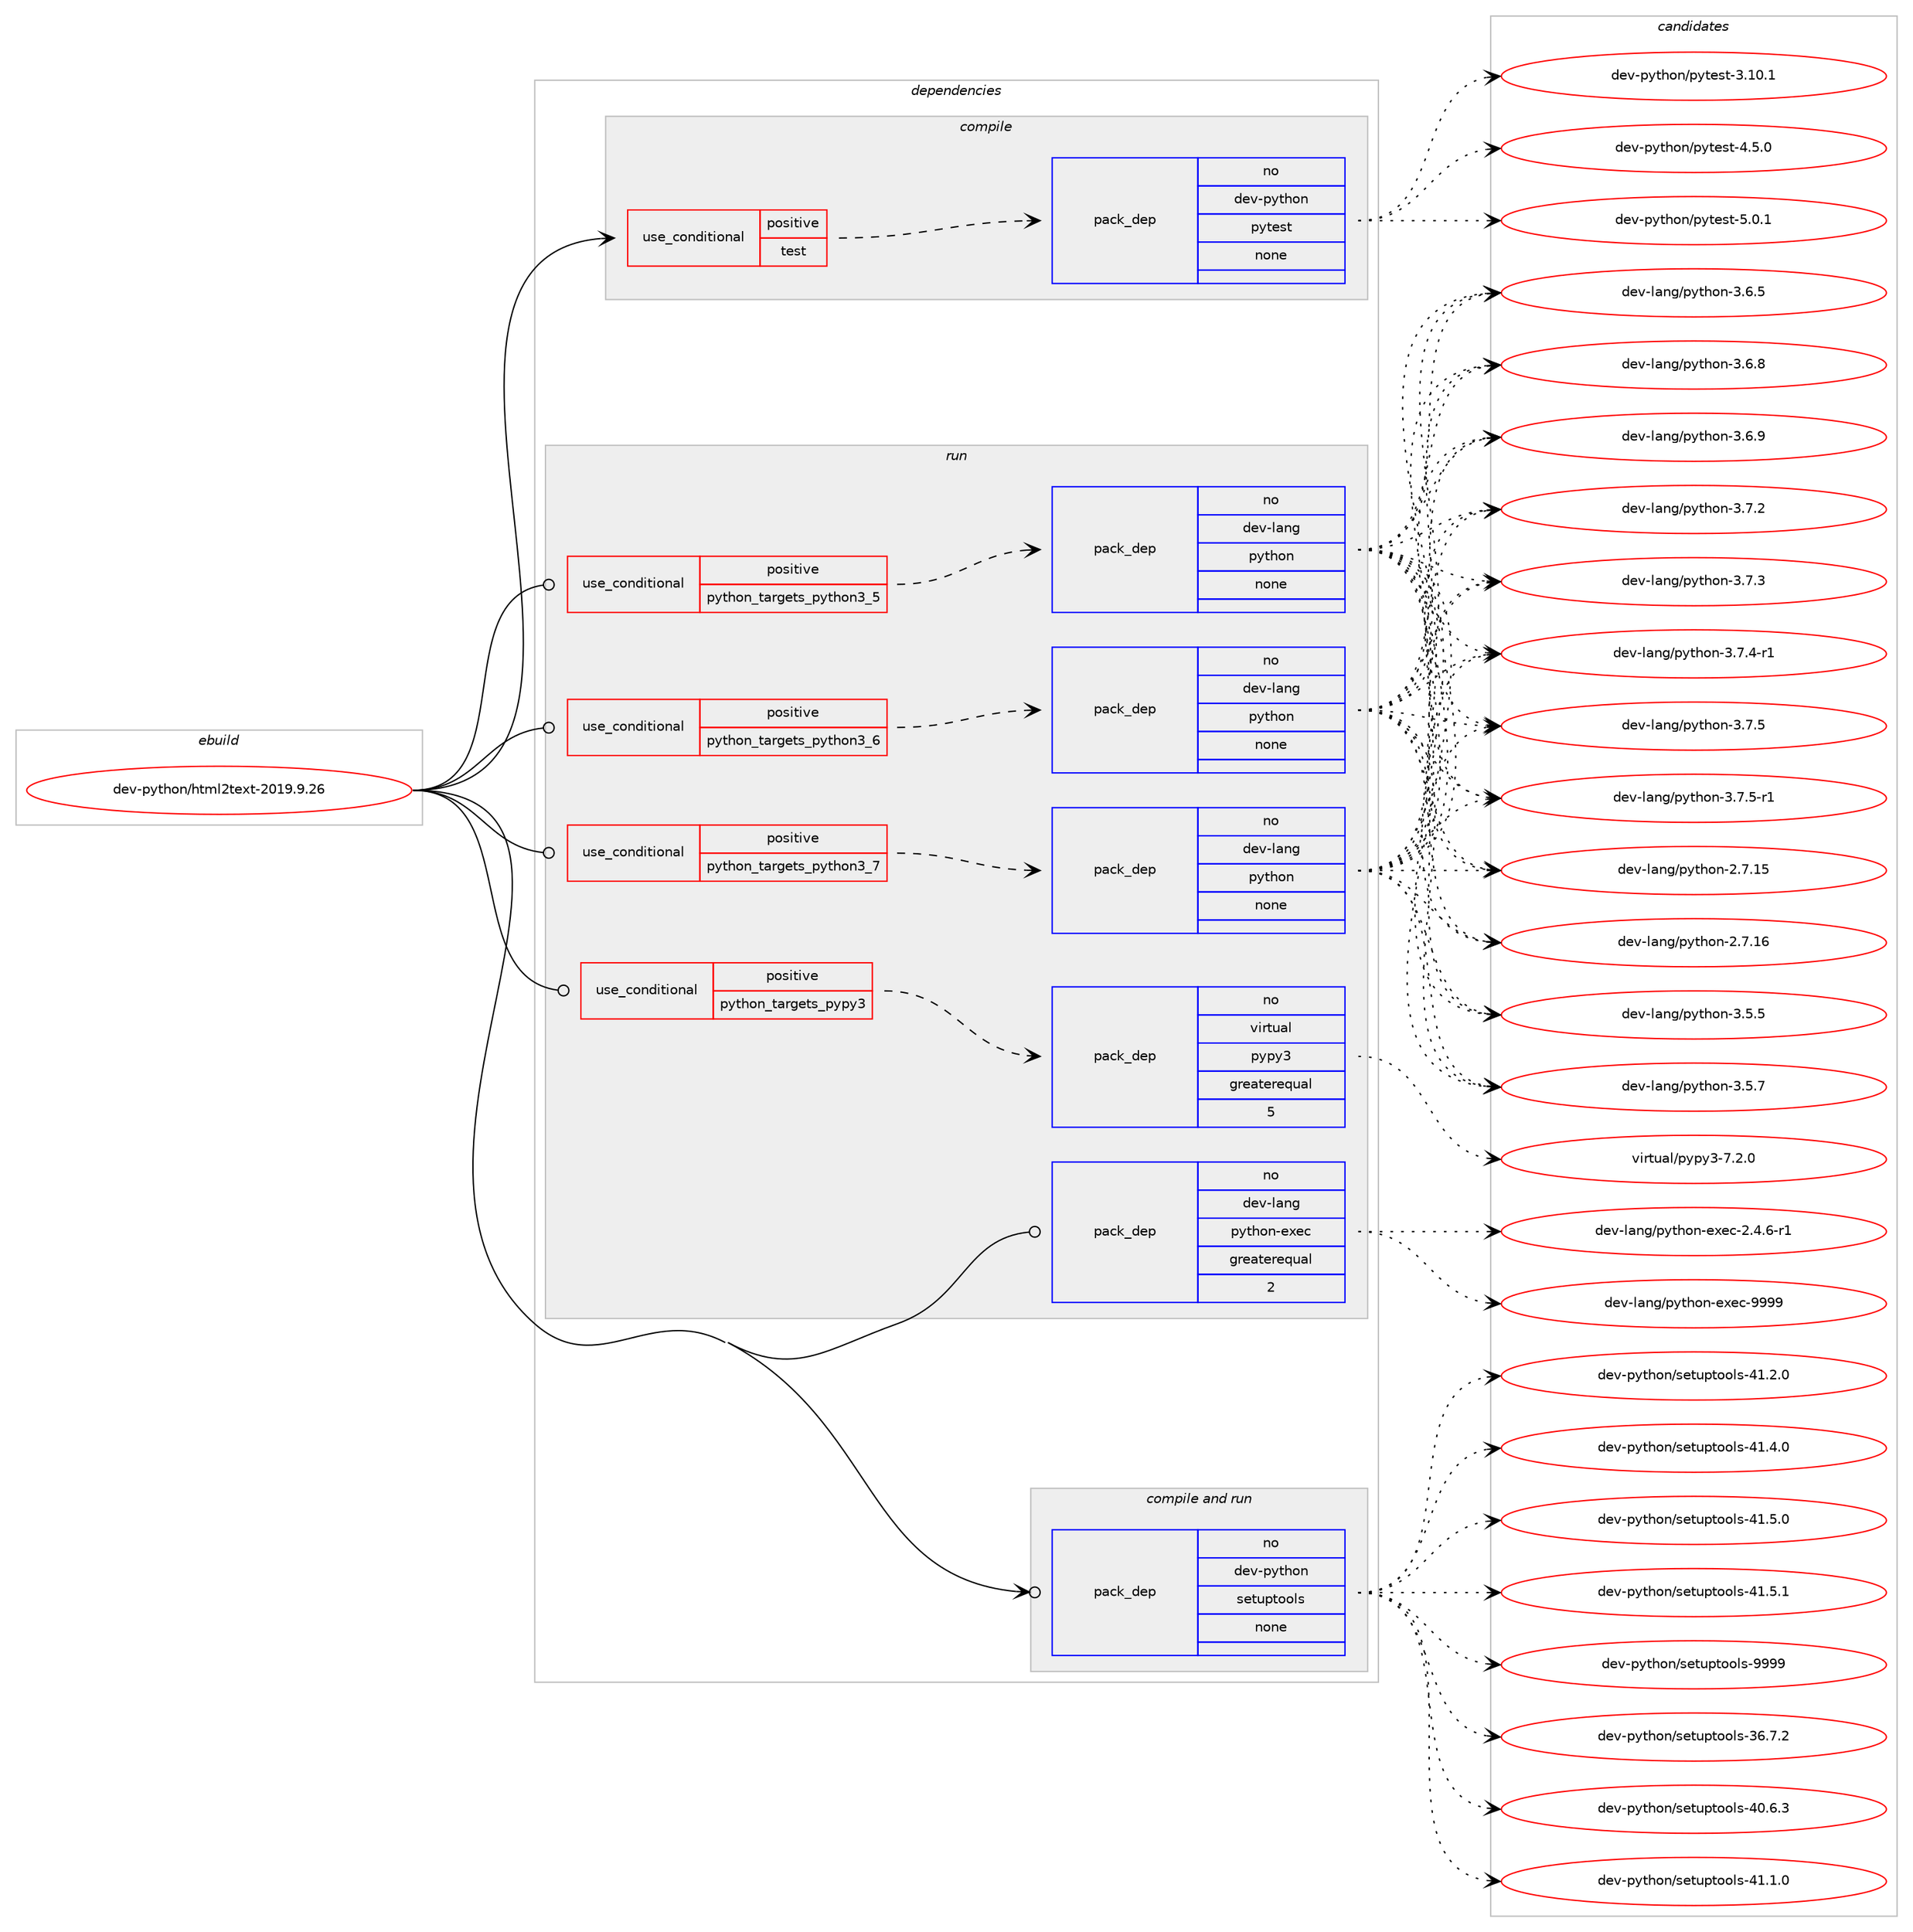 digraph prolog {

# *************
# Graph options
# *************

newrank=true;
concentrate=true;
compound=true;
graph [rankdir=LR,fontname=Helvetica,fontsize=10,ranksep=1.5];#, ranksep=2.5, nodesep=0.2];
edge  [arrowhead=vee];
node  [fontname=Helvetica,fontsize=10];

# **********
# The ebuild
# **********

subgraph cluster_leftcol {
color=gray;
rank=same;
label=<<i>ebuild</i>>;
id [label="dev-python/html2text-2019.9.26", color=red, width=4, href="../dev-python/html2text-2019.9.26.svg"];
}

# ****************
# The dependencies
# ****************

subgraph cluster_midcol {
color=gray;
label=<<i>dependencies</i>>;
subgraph cluster_compile {
fillcolor="#eeeeee";
style=filled;
label=<<i>compile</i>>;
subgraph cond140509 {
dependency608501 [label=<<TABLE BORDER="0" CELLBORDER="1" CELLSPACING="0" CELLPADDING="4"><TR><TD ROWSPAN="3" CELLPADDING="10">use_conditional</TD></TR><TR><TD>positive</TD></TR><TR><TD>test</TD></TR></TABLE>>, shape=none, color=red];
subgraph pack456193 {
dependency608502 [label=<<TABLE BORDER="0" CELLBORDER="1" CELLSPACING="0" CELLPADDING="4" WIDTH="220"><TR><TD ROWSPAN="6" CELLPADDING="30">pack_dep</TD></TR><TR><TD WIDTH="110">no</TD></TR><TR><TD>dev-python</TD></TR><TR><TD>pytest</TD></TR><TR><TD>none</TD></TR><TR><TD></TD></TR></TABLE>>, shape=none, color=blue];
}
dependency608501:e -> dependency608502:w [weight=20,style="dashed",arrowhead="vee"];
}
id:e -> dependency608501:w [weight=20,style="solid",arrowhead="vee"];
}
subgraph cluster_compileandrun {
fillcolor="#eeeeee";
style=filled;
label=<<i>compile and run</i>>;
subgraph pack456194 {
dependency608503 [label=<<TABLE BORDER="0" CELLBORDER="1" CELLSPACING="0" CELLPADDING="4" WIDTH="220"><TR><TD ROWSPAN="6" CELLPADDING="30">pack_dep</TD></TR><TR><TD WIDTH="110">no</TD></TR><TR><TD>dev-python</TD></TR><TR><TD>setuptools</TD></TR><TR><TD>none</TD></TR><TR><TD></TD></TR></TABLE>>, shape=none, color=blue];
}
id:e -> dependency608503:w [weight=20,style="solid",arrowhead="odotvee"];
}
subgraph cluster_run {
fillcolor="#eeeeee";
style=filled;
label=<<i>run</i>>;
subgraph cond140510 {
dependency608504 [label=<<TABLE BORDER="0" CELLBORDER="1" CELLSPACING="0" CELLPADDING="4"><TR><TD ROWSPAN="3" CELLPADDING="10">use_conditional</TD></TR><TR><TD>positive</TD></TR><TR><TD>python_targets_pypy3</TD></TR></TABLE>>, shape=none, color=red];
subgraph pack456195 {
dependency608505 [label=<<TABLE BORDER="0" CELLBORDER="1" CELLSPACING="0" CELLPADDING="4" WIDTH="220"><TR><TD ROWSPAN="6" CELLPADDING="30">pack_dep</TD></TR><TR><TD WIDTH="110">no</TD></TR><TR><TD>virtual</TD></TR><TR><TD>pypy3</TD></TR><TR><TD>greaterequal</TD></TR><TR><TD>5</TD></TR></TABLE>>, shape=none, color=blue];
}
dependency608504:e -> dependency608505:w [weight=20,style="dashed",arrowhead="vee"];
}
id:e -> dependency608504:w [weight=20,style="solid",arrowhead="odot"];
subgraph cond140511 {
dependency608506 [label=<<TABLE BORDER="0" CELLBORDER="1" CELLSPACING="0" CELLPADDING="4"><TR><TD ROWSPAN="3" CELLPADDING="10">use_conditional</TD></TR><TR><TD>positive</TD></TR><TR><TD>python_targets_python3_5</TD></TR></TABLE>>, shape=none, color=red];
subgraph pack456196 {
dependency608507 [label=<<TABLE BORDER="0" CELLBORDER="1" CELLSPACING="0" CELLPADDING="4" WIDTH="220"><TR><TD ROWSPAN="6" CELLPADDING="30">pack_dep</TD></TR><TR><TD WIDTH="110">no</TD></TR><TR><TD>dev-lang</TD></TR><TR><TD>python</TD></TR><TR><TD>none</TD></TR><TR><TD></TD></TR></TABLE>>, shape=none, color=blue];
}
dependency608506:e -> dependency608507:w [weight=20,style="dashed",arrowhead="vee"];
}
id:e -> dependency608506:w [weight=20,style="solid",arrowhead="odot"];
subgraph cond140512 {
dependency608508 [label=<<TABLE BORDER="0" CELLBORDER="1" CELLSPACING="0" CELLPADDING="4"><TR><TD ROWSPAN="3" CELLPADDING="10">use_conditional</TD></TR><TR><TD>positive</TD></TR><TR><TD>python_targets_python3_6</TD></TR></TABLE>>, shape=none, color=red];
subgraph pack456197 {
dependency608509 [label=<<TABLE BORDER="0" CELLBORDER="1" CELLSPACING="0" CELLPADDING="4" WIDTH="220"><TR><TD ROWSPAN="6" CELLPADDING="30">pack_dep</TD></TR><TR><TD WIDTH="110">no</TD></TR><TR><TD>dev-lang</TD></TR><TR><TD>python</TD></TR><TR><TD>none</TD></TR><TR><TD></TD></TR></TABLE>>, shape=none, color=blue];
}
dependency608508:e -> dependency608509:w [weight=20,style="dashed",arrowhead="vee"];
}
id:e -> dependency608508:w [weight=20,style="solid",arrowhead="odot"];
subgraph cond140513 {
dependency608510 [label=<<TABLE BORDER="0" CELLBORDER="1" CELLSPACING="0" CELLPADDING="4"><TR><TD ROWSPAN="3" CELLPADDING="10">use_conditional</TD></TR><TR><TD>positive</TD></TR><TR><TD>python_targets_python3_7</TD></TR></TABLE>>, shape=none, color=red];
subgraph pack456198 {
dependency608511 [label=<<TABLE BORDER="0" CELLBORDER="1" CELLSPACING="0" CELLPADDING="4" WIDTH="220"><TR><TD ROWSPAN="6" CELLPADDING="30">pack_dep</TD></TR><TR><TD WIDTH="110">no</TD></TR><TR><TD>dev-lang</TD></TR><TR><TD>python</TD></TR><TR><TD>none</TD></TR><TR><TD></TD></TR></TABLE>>, shape=none, color=blue];
}
dependency608510:e -> dependency608511:w [weight=20,style="dashed",arrowhead="vee"];
}
id:e -> dependency608510:w [weight=20,style="solid",arrowhead="odot"];
subgraph pack456199 {
dependency608512 [label=<<TABLE BORDER="0" CELLBORDER="1" CELLSPACING="0" CELLPADDING="4" WIDTH="220"><TR><TD ROWSPAN="6" CELLPADDING="30">pack_dep</TD></TR><TR><TD WIDTH="110">no</TD></TR><TR><TD>dev-lang</TD></TR><TR><TD>python-exec</TD></TR><TR><TD>greaterequal</TD></TR><TR><TD>2</TD></TR></TABLE>>, shape=none, color=blue];
}
id:e -> dependency608512:w [weight=20,style="solid",arrowhead="odot"];
}
}

# **************
# The candidates
# **************

subgraph cluster_choices {
rank=same;
color=gray;
label=<<i>candidates</i>>;

subgraph choice456193 {
color=black;
nodesep=1;
choice100101118451121211161041111104711212111610111511645514649484649 [label="dev-python/pytest-3.10.1", color=red, width=4,href="../dev-python/pytest-3.10.1.svg"];
choice1001011184511212111610411111047112121116101115116455246534648 [label="dev-python/pytest-4.5.0", color=red, width=4,href="../dev-python/pytest-4.5.0.svg"];
choice1001011184511212111610411111047112121116101115116455346484649 [label="dev-python/pytest-5.0.1", color=red, width=4,href="../dev-python/pytest-5.0.1.svg"];
dependency608502:e -> choice100101118451121211161041111104711212111610111511645514649484649:w [style=dotted,weight="100"];
dependency608502:e -> choice1001011184511212111610411111047112121116101115116455246534648:w [style=dotted,weight="100"];
dependency608502:e -> choice1001011184511212111610411111047112121116101115116455346484649:w [style=dotted,weight="100"];
}
subgraph choice456194 {
color=black;
nodesep=1;
choice100101118451121211161041111104711510111611711211611111110811545515446554650 [label="dev-python/setuptools-36.7.2", color=red, width=4,href="../dev-python/setuptools-36.7.2.svg"];
choice100101118451121211161041111104711510111611711211611111110811545524846544651 [label="dev-python/setuptools-40.6.3", color=red, width=4,href="../dev-python/setuptools-40.6.3.svg"];
choice100101118451121211161041111104711510111611711211611111110811545524946494648 [label="dev-python/setuptools-41.1.0", color=red, width=4,href="../dev-python/setuptools-41.1.0.svg"];
choice100101118451121211161041111104711510111611711211611111110811545524946504648 [label="dev-python/setuptools-41.2.0", color=red, width=4,href="../dev-python/setuptools-41.2.0.svg"];
choice100101118451121211161041111104711510111611711211611111110811545524946524648 [label="dev-python/setuptools-41.4.0", color=red, width=4,href="../dev-python/setuptools-41.4.0.svg"];
choice100101118451121211161041111104711510111611711211611111110811545524946534648 [label="dev-python/setuptools-41.5.0", color=red, width=4,href="../dev-python/setuptools-41.5.0.svg"];
choice100101118451121211161041111104711510111611711211611111110811545524946534649 [label="dev-python/setuptools-41.5.1", color=red, width=4,href="../dev-python/setuptools-41.5.1.svg"];
choice10010111845112121116104111110471151011161171121161111111081154557575757 [label="dev-python/setuptools-9999", color=red, width=4,href="../dev-python/setuptools-9999.svg"];
dependency608503:e -> choice100101118451121211161041111104711510111611711211611111110811545515446554650:w [style=dotted,weight="100"];
dependency608503:e -> choice100101118451121211161041111104711510111611711211611111110811545524846544651:w [style=dotted,weight="100"];
dependency608503:e -> choice100101118451121211161041111104711510111611711211611111110811545524946494648:w [style=dotted,weight="100"];
dependency608503:e -> choice100101118451121211161041111104711510111611711211611111110811545524946504648:w [style=dotted,weight="100"];
dependency608503:e -> choice100101118451121211161041111104711510111611711211611111110811545524946524648:w [style=dotted,weight="100"];
dependency608503:e -> choice100101118451121211161041111104711510111611711211611111110811545524946534648:w [style=dotted,weight="100"];
dependency608503:e -> choice100101118451121211161041111104711510111611711211611111110811545524946534649:w [style=dotted,weight="100"];
dependency608503:e -> choice10010111845112121116104111110471151011161171121161111111081154557575757:w [style=dotted,weight="100"];
}
subgraph choice456195 {
color=black;
nodesep=1;
choice118105114116117971084711212111212151455546504648 [label="virtual/pypy3-7.2.0", color=red, width=4,href="../virtual/pypy3-7.2.0.svg"];
dependency608505:e -> choice118105114116117971084711212111212151455546504648:w [style=dotted,weight="100"];
}
subgraph choice456196 {
color=black;
nodesep=1;
choice10010111845108971101034711212111610411111045504655464953 [label="dev-lang/python-2.7.15", color=red, width=4,href="../dev-lang/python-2.7.15.svg"];
choice10010111845108971101034711212111610411111045504655464954 [label="dev-lang/python-2.7.16", color=red, width=4,href="../dev-lang/python-2.7.16.svg"];
choice100101118451089711010347112121116104111110455146534653 [label="dev-lang/python-3.5.5", color=red, width=4,href="../dev-lang/python-3.5.5.svg"];
choice100101118451089711010347112121116104111110455146534655 [label="dev-lang/python-3.5.7", color=red, width=4,href="../dev-lang/python-3.5.7.svg"];
choice100101118451089711010347112121116104111110455146544653 [label="dev-lang/python-3.6.5", color=red, width=4,href="../dev-lang/python-3.6.5.svg"];
choice100101118451089711010347112121116104111110455146544656 [label="dev-lang/python-3.6.8", color=red, width=4,href="../dev-lang/python-3.6.8.svg"];
choice100101118451089711010347112121116104111110455146544657 [label="dev-lang/python-3.6.9", color=red, width=4,href="../dev-lang/python-3.6.9.svg"];
choice100101118451089711010347112121116104111110455146554650 [label="dev-lang/python-3.7.2", color=red, width=4,href="../dev-lang/python-3.7.2.svg"];
choice100101118451089711010347112121116104111110455146554651 [label="dev-lang/python-3.7.3", color=red, width=4,href="../dev-lang/python-3.7.3.svg"];
choice1001011184510897110103471121211161041111104551465546524511449 [label="dev-lang/python-3.7.4-r1", color=red, width=4,href="../dev-lang/python-3.7.4-r1.svg"];
choice100101118451089711010347112121116104111110455146554653 [label="dev-lang/python-3.7.5", color=red, width=4,href="../dev-lang/python-3.7.5.svg"];
choice1001011184510897110103471121211161041111104551465546534511449 [label="dev-lang/python-3.7.5-r1", color=red, width=4,href="../dev-lang/python-3.7.5-r1.svg"];
dependency608507:e -> choice10010111845108971101034711212111610411111045504655464953:w [style=dotted,weight="100"];
dependency608507:e -> choice10010111845108971101034711212111610411111045504655464954:w [style=dotted,weight="100"];
dependency608507:e -> choice100101118451089711010347112121116104111110455146534653:w [style=dotted,weight="100"];
dependency608507:e -> choice100101118451089711010347112121116104111110455146534655:w [style=dotted,weight="100"];
dependency608507:e -> choice100101118451089711010347112121116104111110455146544653:w [style=dotted,weight="100"];
dependency608507:e -> choice100101118451089711010347112121116104111110455146544656:w [style=dotted,weight="100"];
dependency608507:e -> choice100101118451089711010347112121116104111110455146544657:w [style=dotted,weight="100"];
dependency608507:e -> choice100101118451089711010347112121116104111110455146554650:w [style=dotted,weight="100"];
dependency608507:e -> choice100101118451089711010347112121116104111110455146554651:w [style=dotted,weight="100"];
dependency608507:e -> choice1001011184510897110103471121211161041111104551465546524511449:w [style=dotted,weight="100"];
dependency608507:e -> choice100101118451089711010347112121116104111110455146554653:w [style=dotted,weight="100"];
dependency608507:e -> choice1001011184510897110103471121211161041111104551465546534511449:w [style=dotted,weight="100"];
}
subgraph choice456197 {
color=black;
nodesep=1;
choice10010111845108971101034711212111610411111045504655464953 [label="dev-lang/python-2.7.15", color=red, width=4,href="../dev-lang/python-2.7.15.svg"];
choice10010111845108971101034711212111610411111045504655464954 [label="dev-lang/python-2.7.16", color=red, width=4,href="../dev-lang/python-2.7.16.svg"];
choice100101118451089711010347112121116104111110455146534653 [label="dev-lang/python-3.5.5", color=red, width=4,href="../dev-lang/python-3.5.5.svg"];
choice100101118451089711010347112121116104111110455146534655 [label="dev-lang/python-3.5.7", color=red, width=4,href="../dev-lang/python-3.5.7.svg"];
choice100101118451089711010347112121116104111110455146544653 [label="dev-lang/python-3.6.5", color=red, width=4,href="../dev-lang/python-3.6.5.svg"];
choice100101118451089711010347112121116104111110455146544656 [label="dev-lang/python-3.6.8", color=red, width=4,href="../dev-lang/python-3.6.8.svg"];
choice100101118451089711010347112121116104111110455146544657 [label="dev-lang/python-3.6.9", color=red, width=4,href="../dev-lang/python-3.6.9.svg"];
choice100101118451089711010347112121116104111110455146554650 [label="dev-lang/python-3.7.2", color=red, width=4,href="../dev-lang/python-3.7.2.svg"];
choice100101118451089711010347112121116104111110455146554651 [label="dev-lang/python-3.7.3", color=red, width=4,href="../dev-lang/python-3.7.3.svg"];
choice1001011184510897110103471121211161041111104551465546524511449 [label="dev-lang/python-3.7.4-r1", color=red, width=4,href="../dev-lang/python-3.7.4-r1.svg"];
choice100101118451089711010347112121116104111110455146554653 [label="dev-lang/python-3.7.5", color=red, width=4,href="../dev-lang/python-3.7.5.svg"];
choice1001011184510897110103471121211161041111104551465546534511449 [label="dev-lang/python-3.7.5-r1", color=red, width=4,href="../dev-lang/python-3.7.5-r1.svg"];
dependency608509:e -> choice10010111845108971101034711212111610411111045504655464953:w [style=dotted,weight="100"];
dependency608509:e -> choice10010111845108971101034711212111610411111045504655464954:w [style=dotted,weight="100"];
dependency608509:e -> choice100101118451089711010347112121116104111110455146534653:w [style=dotted,weight="100"];
dependency608509:e -> choice100101118451089711010347112121116104111110455146534655:w [style=dotted,weight="100"];
dependency608509:e -> choice100101118451089711010347112121116104111110455146544653:w [style=dotted,weight="100"];
dependency608509:e -> choice100101118451089711010347112121116104111110455146544656:w [style=dotted,weight="100"];
dependency608509:e -> choice100101118451089711010347112121116104111110455146544657:w [style=dotted,weight="100"];
dependency608509:e -> choice100101118451089711010347112121116104111110455146554650:w [style=dotted,weight="100"];
dependency608509:e -> choice100101118451089711010347112121116104111110455146554651:w [style=dotted,weight="100"];
dependency608509:e -> choice1001011184510897110103471121211161041111104551465546524511449:w [style=dotted,weight="100"];
dependency608509:e -> choice100101118451089711010347112121116104111110455146554653:w [style=dotted,weight="100"];
dependency608509:e -> choice1001011184510897110103471121211161041111104551465546534511449:w [style=dotted,weight="100"];
}
subgraph choice456198 {
color=black;
nodesep=1;
choice10010111845108971101034711212111610411111045504655464953 [label="dev-lang/python-2.7.15", color=red, width=4,href="../dev-lang/python-2.7.15.svg"];
choice10010111845108971101034711212111610411111045504655464954 [label="dev-lang/python-2.7.16", color=red, width=4,href="../dev-lang/python-2.7.16.svg"];
choice100101118451089711010347112121116104111110455146534653 [label="dev-lang/python-3.5.5", color=red, width=4,href="../dev-lang/python-3.5.5.svg"];
choice100101118451089711010347112121116104111110455146534655 [label="dev-lang/python-3.5.7", color=red, width=4,href="../dev-lang/python-3.5.7.svg"];
choice100101118451089711010347112121116104111110455146544653 [label="dev-lang/python-3.6.5", color=red, width=4,href="../dev-lang/python-3.6.5.svg"];
choice100101118451089711010347112121116104111110455146544656 [label="dev-lang/python-3.6.8", color=red, width=4,href="../dev-lang/python-3.6.8.svg"];
choice100101118451089711010347112121116104111110455146544657 [label="dev-lang/python-3.6.9", color=red, width=4,href="../dev-lang/python-3.6.9.svg"];
choice100101118451089711010347112121116104111110455146554650 [label="dev-lang/python-3.7.2", color=red, width=4,href="../dev-lang/python-3.7.2.svg"];
choice100101118451089711010347112121116104111110455146554651 [label="dev-lang/python-3.7.3", color=red, width=4,href="../dev-lang/python-3.7.3.svg"];
choice1001011184510897110103471121211161041111104551465546524511449 [label="dev-lang/python-3.7.4-r1", color=red, width=4,href="../dev-lang/python-3.7.4-r1.svg"];
choice100101118451089711010347112121116104111110455146554653 [label="dev-lang/python-3.7.5", color=red, width=4,href="../dev-lang/python-3.7.5.svg"];
choice1001011184510897110103471121211161041111104551465546534511449 [label="dev-lang/python-3.7.5-r1", color=red, width=4,href="../dev-lang/python-3.7.5-r1.svg"];
dependency608511:e -> choice10010111845108971101034711212111610411111045504655464953:w [style=dotted,weight="100"];
dependency608511:e -> choice10010111845108971101034711212111610411111045504655464954:w [style=dotted,weight="100"];
dependency608511:e -> choice100101118451089711010347112121116104111110455146534653:w [style=dotted,weight="100"];
dependency608511:e -> choice100101118451089711010347112121116104111110455146534655:w [style=dotted,weight="100"];
dependency608511:e -> choice100101118451089711010347112121116104111110455146544653:w [style=dotted,weight="100"];
dependency608511:e -> choice100101118451089711010347112121116104111110455146544656:w [style=dotted,weight="100"];
dependency608511:e -> choice100101118451089711010347112121116104111110455146544657:w [style=dotted,weight="100"];
dependency608511:e -> choice100101118451089711010347112121116104111110455146554650:w [style=dotted,weight="100"];
dependency608511:e -> choice100101118451089711010347112121116104111110455146554651:w [style=dotted,weight="100"];
dependency608511:e -> choice1001011184510897110103471121211161041111104551465546524511449:w [style=dotted,weight="100"];
dependency608511:e -> choice100101118451089711010347112121116104111110455146554653:w [style=dotted,weight="100"];
dependency608511:e -> choice1001011184510897110103471121211161041111104551465546534511449:w [style=dotted,weight="100"];
}
subgraph choice456199 {
color=black;
nodesep=1;
choice10010111845108971101034711212111610411111045101120101994550465246544511449 [label="dev-lang/python-exec-2.4.6-r1", color=red, width=4,href="../dev-lang/python-exec-2.4.6-r1.svg"];
choice10010111845108971101034711212111610411111045101120101994557575757 [label="dev-lang/python-exec-9999", color=red, width=4,href="../dev-lang/python-exec-9999.svg"];
dependency608512:e -> choice10010111845108971101034711212111610411111045101120101994550465246544511449:w [style=dotted,weight="100"];
dependency608512:e -> choice10010111845108971101034711212111610411111045101120101994557575757:w [style=dotted,weight="100"];
}
}

}
